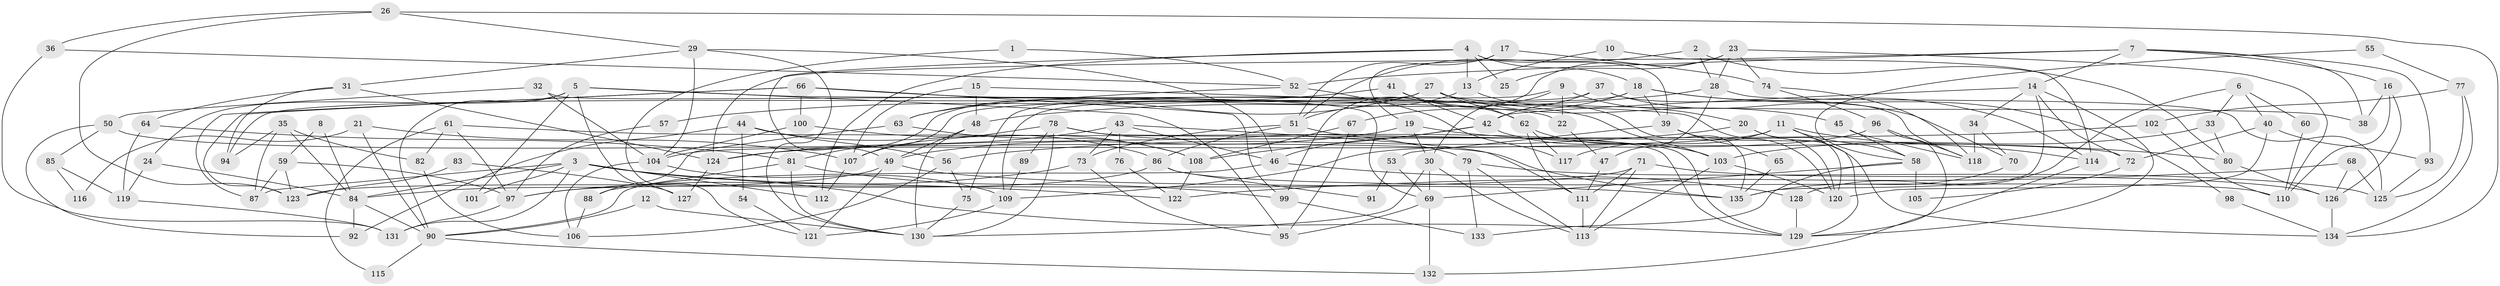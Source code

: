 // Generated by graph-tools (version 1.1) at 2025/11/02/27/25 16:11:22]
// undirected, 135 vertices, 270 edges
graph export_dot {
graph [start="1"]
  node [color=gray90,style=filled];
  1;
  2;
  3;
  4;
  5;
  6;
  7;
  8;
  9;
  10;
  11;
  12;
  13;
  14;
  15;
  16;
  17;
  18;
  19;
  20;
  21;
  22;
  23;
  24;
  25;
  26;
  27;
  28;
  29;
  30;
  31;
  32;
  33;
  34;
  35;
  36;
  37;
  38;
  39;
  40;
  41;
  42;
  43;
  44;
  45;
  46;
  47;
  48;
  49;
  50;
  51;
  52;
  53;
  54;
  55;
  56;
  57;
  58;
  59;
  60;
  61;
  62;
  63;
  64;
  65;
  66;
  67;
  68;
  69;
  70;
  71;
  72;
  73;
  74;
  75;
  76;
  77;
  78;
  79;
  80;
  81;
  82;
  83;
  84;
  85;
  86;
  87;
  88;
  89;
  90;
  91;
  92;
  93;
  94;
  95;
  96;
  97;
  98;
  99;
  100;
  101;
  102;
  103;
  104;
  105;
  106;
  107;
  108;
  109;
  110;
  111;
  112;
  113;
  114;
  115;
  116;
  117;
  118;
  119;
  120;
  121;
  122;
  123;
  124;
  125;
  126;
  127;
  128;
  129;
  130;
  131;
  132;
  133;
  134;
  135;
  1 -- 121;
  1 -- 52;
  2 -- 80;
  2 -- 28;
  2 -- 51;
  3 -- 129;
  3 -- 84;
  3 -- 87;
  3 -- 101;
  3 -- 112;
  3 -- 122;
  3 -- 131;
  4 -- 49;
  4 -- 13;
  4 -- 18;
  4 -- 25;
  4 -- 39;
  4 -- 112;
  5 -- 90;
  5 -- 95;
  5 -- 22;
  5 -- 24;
  5 -- 101;
  5 -- 127;
  6 -- 40;
  6 -- 33;
  6 -- 60;
  6 -- 128;
  7 -- 52;
  7 -- 16;
  7 -- 14;
  7 -- 38;
  7 -- 93;
  7 -- 124;
  8 -- 84;
  8 -- 59;
  9 -- 20;
  9 -- 30;
  9 -- 22;
  9 -- 75;
  10 -- 13;
  10 -- 114;
  11 -- 58;
  11 -- 129;
  11 -- 104;
  11 -- 114;
  11 -- 117;
  12 -- 90;
  12 -- 130;
  13 -- 51;
  13 -- 135;
  14 -- 129;
  14 -- 34;
  14 -- 42;
  14 -- 72;
  14 -- 135;
  15 -- 120;
  15 -- 107;
  15 -- 48;
  16 -- 38;
  16 -- 110;
  16 -- 126;
  17 -- 74;
  17 -- 51;
  17 -- 19;
  18 -- 39;
  18 -- 67;
  18 -- 98;
  18 -- 107;
  18 -- 114;
  19 -- 49;
  19 -- 30;
  19 -- 80;
  20 -- 134;
  20 -- 56;
  20 -- 120;
  21 -- 90;
  21 -- 107;
  21 -- 116;
  22 -- 47;
  23 -- 99;
  23 -- 28;
  23 -- 25;
  23 -- 74;
  23 -- 110;
  24 -- 84;
  24 -- 119;
  26 -- 29;
  26 -- 123;
  26 -- 36;
  26 -- 134;
  27 -- 94;
  27 -- 63;
  27 -- 38;
  27 -- 45;
  27 -- 62;
  27 -- 81;
  28 -- 47;
  28 -- 48;
  28 -- 125;
  29 -- 104;
  29 -- 46;
  29 -- 31;
  29 -- 130;
  30 -- 130;
  30 -- 69;
  30 -- 113;
  31 -- 64;
  31 -- 94;
  31 -- 124;
  32 -- 104;
  32 -- 69;
  32 -- 50;
  33 -- 80;
  33 -- 103;
  34 -- 118;
  34 -- 70;
  35 -- 84;
  35 -- 87;
  35 -- 82;
  35 -- 94;
  36 -- 131;
  36 -- 52;
  37 -- 42;
  37 -- 70;
  37 -- 109;
  37 -- 118;
  39 -- 120;
  39 -- 53;
  39 -- 65;
  40 -- 93;
  40 -- 120;
  40 -- 72;
  41 -- 42;
  41 -- 62;
  41 -- 57;
  42 -- 103;
  42 -- 46;
  42 -- 108;
  43 -- 46;
  43 -- 124;
  43 -- 73;
  43 -- 76;
  43 -- 111;
  44 -- 86;
  44 -- 56;
  44 -- 54;
  44 -- 92;
  45 -- 118;
  45 -- 58;
  46 -- 128;
  46 -- 90;
  47 -- 111;
  48 -- 130;
  48 -- 49;
  49 -- 84;
  49 -- 121;
  49 -- 135;
  50 -- 135;
  50 -- 85;
  50 -- 92;
  51 -- 129;
  51 -- 73;
  51 -- 86;
  52 -- 117;
  52 -- 63;
  53 -- 69;
  53 -- 91;
  54 -- 121;
  55 -- 77;
  55 -- 58;
  56 -- 75;
  56 -- 106;
  57 -- 97;
  58 -- 133;
  58 -- 69;
  58 -- 105;
  59 -- 97;
  59 -- 123;
  59 -- 87;
  60 -- 110;
  61 -- 72;
  61 -- 97;
  61 -- 82;
  61 -- 115;
  62 -- 111;
  62 -- 103;
  62 -- 117;
  63 -- 108;
  63 -- 88;
  64 -- 81;
  64 -- 119;
  65 -- 135;
  66 -- 103;
  66 -- 87;
  66 -- 99;
  66 -- 100;
  66 -- 123;
  67 -- 95;
  67 -- 108;
  68 -- 122;
  68 -- 125;
  68 -- 126;
  69 -- 95;
  69 -- 132;
  70 -- 135;
  71 -- 126;
  71 -- 111;
  71 -- 113;
  71 -- 123;
  72 -- 105;
  73 -- 95;
  73 -- 97;
  74 -- 118;
  74 -- 96;
  75 -- 130;
  76 -- 122;
  77 -- 125;
  77 -- 134;
  77 -- 102;
  78 -- 130;
  78 -- 107;
  78 -- 79;
  78 -- 89;
  78 -- 129;
  79 -- 113;
  79 -- 125;
  79 -- 133;
  80 -- 126;
  81 -- 88;
  81 -- 99;
  81 -- 130;
  82 -- 106;
  83 -- 127;
  83 -- 123;
  84 -- 92;
  84 -- 90;
  85 -- 119;
  85 -- 116;
  86 -- 110;
  86 -- 91;
  86 -- 97;
  88 -- 106;
  89 -- 109;
  90 -- 132;
  90 -- 115;
  93 -- 125;
  96 -- 109;
  96 -- 118;
  96 -- 129;
  97 -- 131;
  98 -- 134;
  99 -- 133;
  100 -- 108;
  100 -- 104;
  102 -- 124;
  102 -- 110;
  103 -- 113;
  103 -- 120;
  104 -- 106;
  104 -- 109;
  107 -- 112;
  108 -- 122;
  109 -- 121;
  111 -- 113;
  114 -- 132;
  119 -- 131;
  124 -- 127;
  126 -- 134;
  128 -- 129;
}
